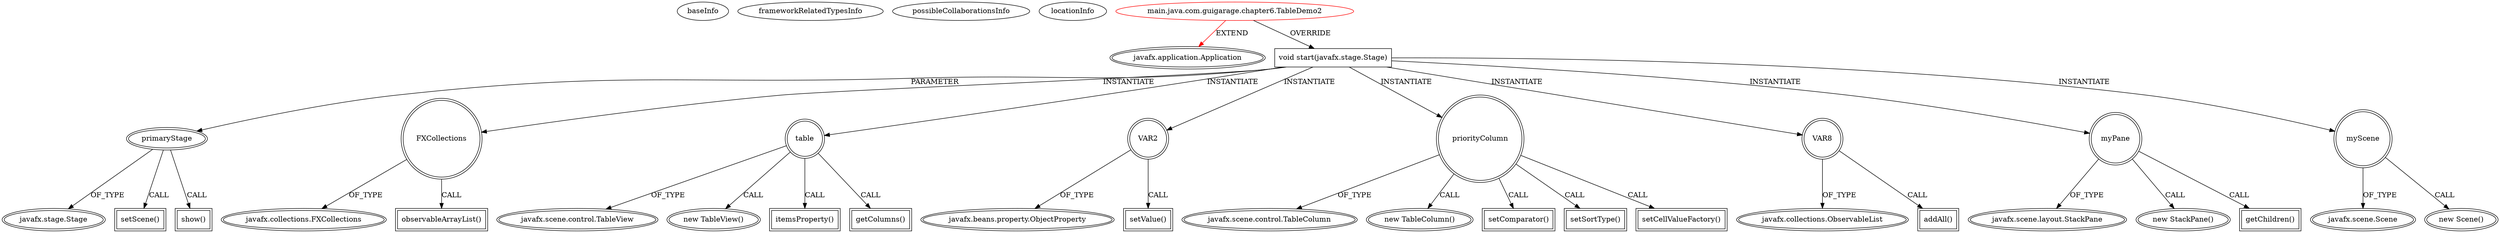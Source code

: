 digraph {
baseInfo[graphId=2883,category="extension_graph",isAnonymous=false,possibleRelation=false]
frameworkRelatedTypesInfo[0="javafx.application.Application"]
possibleCollaborationsInfo[]
locationInfo[projectName="guigarage-mastering-javafx-controls",filePath="/guigarage-mastering-javafx-controls/mastering-javafx-controls-master/src/main/java/com/guigarage/chapter6/TableDemo2.java",contextSignature="TableDemo2",graphId="2883"]
0[label="main.java.com.guigarage.chapter6.TableDemo2",vertexType="ROOT_CLIENT_CLASS_DECLARATION",isFrameworkType=false,color=red]
1[label="javafx.application.Application",vertexType="FRAMEWORK_CLASS_TYPE",isFrameworkType=true,peripheries=2]
2[label="void start(javafx.stage.Stage)",vertexType="OVERRIDING_METHOD_DECLARATION",isFrameworkType=false,shape=box]
3[label="primaryStage",vertexType="PARAMETER_DECLARATION",isFrameworkType=true,peripheries=2]
4[label="javafx.stage.Stage",vertexType="FRAMEWORK_CLASS_TYPE",isFrameworkType=true,peripheries=2]
5[label="FXCollections",vertexType="VARIABLE_EXPRESION",isFrameworkType=true,peripheries=2,shape=circle]
7[label="javafx.collections.FXCollections",vertexType="FRAMEWORK_CLASS_TYPE",isFrameworkType=true,peripheries=2]
6[label="observableArrayList()",vertexType="INSIDE_CALL",isFrameworkType=true,peripheries=2,shape=box]
9[label="table",vertexType="VARIABLE_EXPRESION",isFrameworkType=true,peripheries=2,shape=circle]
10[label="javafx.scene.control.TableView",vertexType="FRAMEWORK_CLASS_TYPE",isFrameworkType=true,peripheries=2]
8[label="new TableView()",vertexType="CONSTRUCTOR_CALL",isFrameworkType=true,peripheries=2]
11[label="VAR2",vertexType="VARIABLE_EXPRESION",isFrameworkType=true,peripheries=2,shape=circle]
13[label="javafx.beans.property.ObjectProperty",vertexType="FRAMEWORK_CLASS_TYPE",isFrameworkType=true,peripheries=2]
12[label="setValue()",vertexType="INSIDE_CALL",isFrameworkType=true,peripheries=2,shape=box]
15[label="itemsProperty()",vertexType="INSIDE_CALL",isFrameworkType=true,peripheries=2,shape=box]
17[label="priorityColumn",vertexType="VARIABLE_EXPRESION",isFrameworkType=true,peripheries=2,shape=circle]
18[label="javafx.scene.control.TableColumn",vertexType="FRAMEWORK_CLASS_TYPE",isFrameworkType=true,peripheries=2]
16[label="new TableColumn()",vertexType="CONSTRUCTOR_CALL",isFrameworkType=true,peripheries=2]
20[label="setComparator()",vertexType="INSIDE_CALL",isFrameworkType=true,peripheries=2,shape=box]
22[label="setSortType()",vertexType="INSIDE_CALL",isFrameworkType=true,peripheries=2,shape=box]
24[label="setCellValueFactory()",vertexType="INSIDE_CALL",isFrameworkType=true,peripheries=2,shape=box]
25[label="VAR8",vertexType="VARIABLE_EXPRESION",isFrameworkType=true,peripheries=2,shape=circle]
27[label="javafx.collections.ObservableList",vertexType="FRAMEWORK_INTERFACE_TYPE",isFrameworkType=true,peripheries=2]
26[label="addAll()",vertexType="INSIDE_CALL",isFrameworkType=true,peripheries=2,shape=box]
29[label="getColumns()",vertexType="INSIDE_CALL",isFrameworkType=true,peripheries=2,shape=box]
31[label="myPane",vertexType="VARIABLE_EXPRESION",isFrameworkType=true,peripheries=2,shape=circle]
32[label="javafx.scene.layout.StackPane",vertexType="FRAMEWORK_CLASS_TYPE",isFrameworkType=true,peripheries=2]
30[label="new StackPane()",vertexType="CONSTRUCTOR_CALL",isFrameworkType=true,peripheries=2]
34[label="getChildren()",vertexType="INSIDE_CALL",isFrameworkType=true,peripheries=2,shape=box]
36[label="myScene",vertexType="VARIABLE_EXPRESION",isFrameworkType=true,peripheries=2,shape=circle]
37[label="javafx.scene.Scene",vertexType="FRAMEWORK_CLASS_TYPE",isFrameworkType=true,peripheries=2]
35[label="new Scene()",vertexType="CONSTRUCTOR_CALL",isFrameworkType=true,peripheries=2]
39[label="setScene()",vertexType="INSIDE_CALL",isFrameworkType=true,peripheries=2,shape=box]
41[label="show()",vertexType="INSIDE_CALL",isFrameworkType=true,peripheries=2,shape=box]
0->1[label="EXTEND",color=red]
0->2[label="OVERRIDE"]
3->4[label="OF_TYPE"]
2->3[label="PARAMETER"]
2->5[label="INSTANTIATE"]
5->7[label="OF_TYPE"]
5->6[label="CALL"]
2->9[label="INSTANTIATE"]
9->10[label="OF_TYPE"]
9->8[label="CALL"]
2->11[label="INSTANTIATE"]
11->13[label="OF_TYPE"]
11->12[label="CALL"]
9->15[label="CALL"]
2->17[label="INSTANTIATE"]
17->18[label="OF_TYPE"]
17->16[label="CALL"]
17->20[label="CALL"]
17->22[label="CALL"]
17->24[label="CALL"]
2->25[label="INSTANTIATE"]
25->27[label="OF_TYPE"]
25->26[label="CALL"]
9->29[label="CALL"]
2->31[label="INSTANTIATE"]
31->32[label="OF_TYPE"]
31->30[label="CALL"]
31->34[label="CALL"]
2->36[label="INSTANTIATE"]
36->37[label="OF_TYPE"]
36->35[label="CALL"]
3->39[label="CALL"]
3->41[label="CALL"]
}
